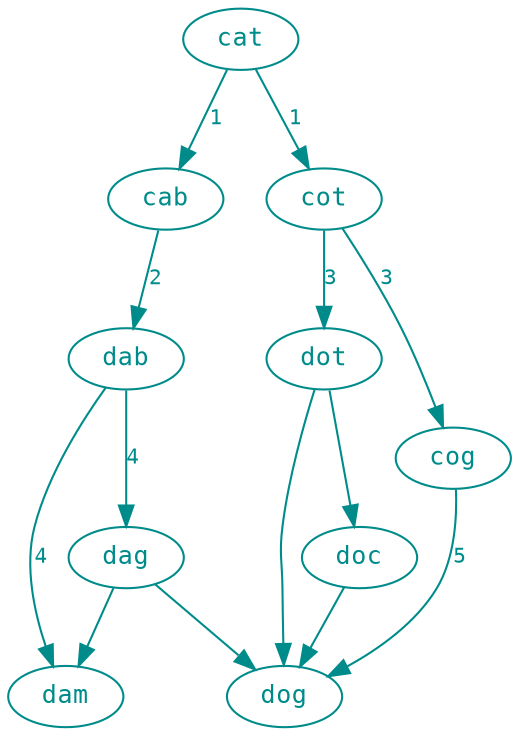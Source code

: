 strict digraph ip_map {
    node [colorscheme="SVG",width=0.5,height=0.2,shape = ellipse,fontcolor="darkcyan",fontsize=12,fontname="Courier",color="darkcyan"];
    edge [colorscheme="SVG",color="darkcyan",fontcolor="darkcyan",fontsize=10,fontname="Courier"];
    cat -> { cab } [label="1"];
    cat -> { cot } [label="1"];
    cab -> { dab } [label="2"];
    cot -> { cog } [label="3"];
    cot -> { dot } [label="3"];
    dab -> { dag } [label="4"];
    dab -> { dam } [label="4"];
    cog -> { dog } [label="5"];
    dot -> { doc };
    dot -> { dog };
    dag -> { dam };
    dag -> { dog };
    doc -> { dog };
}
